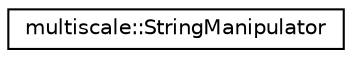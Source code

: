 digraph "Graphical Class Hierarchy"
{
  edge [fontname="Helvetica",fontsize="10",labelfontname="Helvetica",labelfontsize="10"];
  node [fontname="Helvetica",fontsize="10",shape=record];
  rankdir="LR";
  Node1 [label="multiscale::StringManipulator",height=0.2,width=0.4,color="black", fillcolor="white", style="filled",URL="$classmultiscale_1_1StringManipulator.html"];
}
